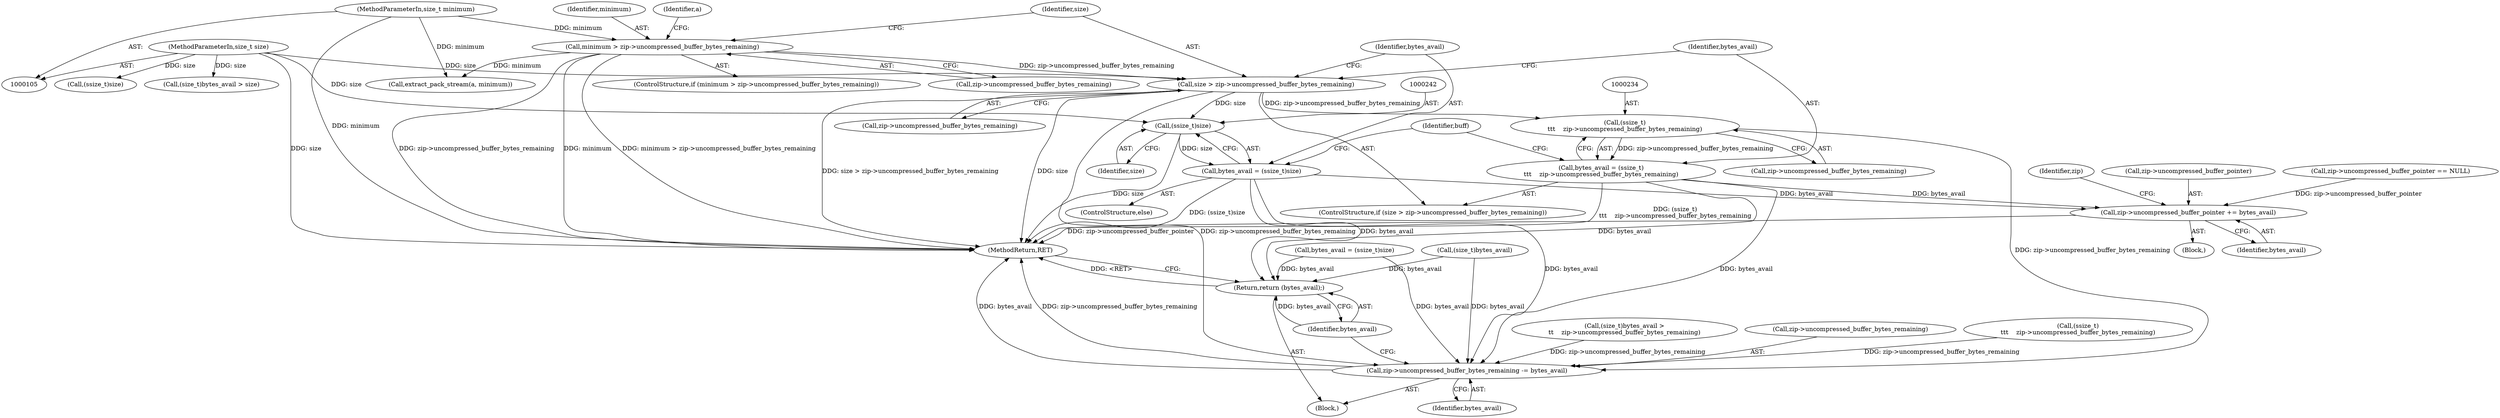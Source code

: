 digraph "0_libarchive_65a23f5dbee4497064e9bb467f81138a62b0dae1@API" {
"1000226" [label="(Call,size > zip->uncompressed_buffer_bytes_remaining)"];
"1000108" [label="(MethodParameterIn,size_t size)"];
"1000211" [label="(Call,minimum > zip->uncompressed_buffer_bytes_remaining)"];
"1000109" [label="(MethodParameterIn,size_t minimum)"];
"1000233" [label="(Call,(ssize_t)\n\t\t\t    zip->uncompressed_buffer_bytes_remaining)"];
"1000231" [label="(Call,bytes_avail = (ssize_t)\n\t\t\t    zip->uncompressed_buffer_bytes_remaining)"];
"1000250" [label="(Call,zip->uncompressed_buffer_pointer += bytes_avail)"];
"1000255" [label="(Call,zip->uncompressed_buffer_bytes_remaining -= bytes_avail)"];
"1000260" [label="(Return,return (bytes_avail);)"];
"1000241" [label="(Call,(ssize_t)size)"];
"1000239" [label="(Call,bytes_avail = (ssize_t)size)"];
"1000209" [label="(Block,)"];
"1000227" [label="(Identifier,size)"];
"1000255" [label="(Call,zip->uncompressed_buffer_bytes_remaining -= bytes_avail)"];
"1000161" [label="(Call,(size_t)bytes_avail >\n\t\t    zip->uncompressed_buffer_bytes_remaining)"];
"1000177" [label="(Call,(size_t)bytes_avail)"];
"1000241" [label="(Call,(ssize_t)size)"];
"1000226" [label="(Call,size > zip->uncompressed_buffer_bytes_remaining)"];
"1000254" [label="(Identifier,bytes_avail)"];
"1000239" [label="(Call,bytes_avail = (ssize_t)size)"];
"1000220" [label="(Identifier,a)"];
"1000210" [label="(ControlStructure,if (minimum > zip->uncompressed_buffer_bytes_remaining))"];
"1000212" [label="(Identifier,minimum)"];
"1000257" [label="(Identifier,zip)"];
"1000261" [label="(Identifier,bytes_avail)"];
"1000251" [label="(Call,zip->uncompressed_buffer_pointer)"];
"1000110" [label="(Block,)"];
"1000219" [label="(Call,extract_pack_stream(a, minimum))"];
"1000250" [label="(Call,zip->uncompressed_buffer_pointer += bytes_avail)"];
"1000211" [label="(Call,minimum > zip->uncompressed_buffer_bytes_remaining)"];
"1000240" [label="(Identifier,bytes_avail)"];
"1000256" [label="(Call,zip->uncompressed_buffer_bytes_remaining)"];
"1000183" [label="(Call,(ssize_t)size)"];
"1000108" [label="(MethodParameterIn,size_t size)"];
"1000259" [label="(Identifier,bytes_avail)"];
"1000176" [label="(Call,(size_t)bytes_avail > size)"];
"1000213" [label="(Call,zip->uncompressed_buffer_bytes_remaining)"];
"1000233" [label="(Call,(ssize_t)\n\t\t\t    zip->uncompressed_buffer_bytes_remaining)"];
"1000170" [label="(Call,(ssize_t)\n\t\t\t    zip->uncompressed_buffer_bytes_remaining)"];
"1000235" [label="(Call,zip->uncompressed_buffer_bytes_remaining)"];
"1000231" [label="(Call,bytes_avail = (ssize_t)\n\t\t\t    zip->uncompressed_buffer_bytes_remaining)"];
"1000260" [label="(Return,return (bytes_avail);)"];
"1000228" [label="(Call,zip->uncompressed_buffer_bytes_remaining)"];
"1000238" [label="(ControlStructure,else)"];
"1000109" [label="(MethodParameterIn,size_t minimum)"];
"1000243" [label="(Identifier,size)"];
"1000232" [label="(Identifier,bytes_avail)"];
"1000225" [label="(ControlStructure,if (size > zip->uncompressed_buffer_bytes_remaining))"];
"1000246" [label="(Identifier,buff)"];
"1000193" [label="(Call,zip->uncompressed_buffer_pointer == NULL)"];
"1000181" [label="(Call,bytes_avail = (ssize_t)size)"];
"1000262" [label="(MethodReturn,RET)"];
"1000226" -> "1000225"  [label="AST: "];
"1000226" -> "1000228"  [label="CFG: "];
"1000227" -> "1000226"  [label="AST: "];
"1000228" -> "1000226"  [label="AST: "];
"1000232" -> "1000226"  [label="CFG: "];
"1000240" -> "1000226"  [label="CFG: "];
"1000226" -> "1000262"  [label="DDG: size"];
"1000226" -> "1000262"  [label="DDG: size > zip->uncompressed_buffer_bytes_remaining"];
"1000108" -> "1000226"  [label="DDG: size"];
"1000211" -> "1000226"  [label="DDG: zip->uncompressed_buffer_bytes_remaining"];
"1000226" -> "1000233"  [label="DDG: zip->uncompressed_buffer_bytes_remaining"];
"1000226" -> "1000241"  [label="DDG: size"];
"1000226" -> "1000255"  [label="DDG: zip->uncompressed_buffer_bytes_remaining"];
"1000108" -> "1000105"  [label="AST: "];
"1000108" -> "1000262"  [label="DDG: size"];
"1000108" -> "1000176"  [label="DDG: size"];
"1000108" -> "1000183"  [label="DDG: size"];
"1000108" -> "1000241"  [label="DDG: size"];
"1000211" -> "1000210"  [label="AST: "];
"1000211" -> "1000213"  [label="CFG: "];
"1000212" -> "1000211"  [label="AST: "];
"1000213" -> "1000211"  [label="AST: "];
"1000220" -> "1000211"  [label="CFG: "];
"1000227" -> "1000211"  [label="CFG: "];
"1000211" -> "1000262"  [label="DDG: minimum"];
"1000211" -> "1000262"  [label="DDG: zip->uncompressed_buffer_bytes_remaining"];
"1000211" -> "1000262"  [label="DDG: minimum > zip->uncompressed_buffer_bytes_remaining"];
"1000109" -> "1000211"  [label="DDG: minimum"];
"1000211" -> "1000219"  [label="DDG: minimum"];
"1000109" -> "1000105"  [label="AST: "];
"1000109" -> "1000262"  [label="DDG: minimum"];
"1000109" -> "1000219"  [label="DDG: minimum"];
"1000233" -> "1000231"  [label="AST: "];
"1000233" -> "1000235"  [label="CFG: "];
"1000234" -> "1000233"  [label="AST: "];
"1000235" -> "1000233"  [label="AST: "];
"1000231" -> "1000233"  [label="CFG: "];
"1000233" -> "1000231"  [label="DDG: zip->uncompressed_buffer_bytes_remaining"];
"1000233" -> "1000255"  [label="DDG: zip->uncompressed_buffer_bytes_remaining"];
"1000231" -> "1000225"  [label="AST: "];
"1000232" -> "1000231"  [label="AST: "];
"1000246" -> "1000231"  [label="CFG: "];
"1000231" -> "1000262"  [label="DDG: (ssize_t)\n\t\t\t    zip->uncompressed_buffer_bytes_remaining"];
"1000231" -> "1000250"  [label="DDG: bytes_avail"];
"1000231" -> "1000255"  [label="DDG: bytes_avail"];
"1000231" -> "1000260"  [label="DDG: bytes_avail"];
"1000250" -> "1000209"  [label="AST: "];
"1000250" -> "1000254"  [label="CFG: "];
"1000251" -> "1000250"  [label="AST: "];
"1000254" -> "1000250"  [label="AST: "];
"1000257" -> "1000250"  [label="CFG: "];
"1000250" -> "1000262"  [label="DDG: zip->uncompressed_buffer_pointer"];
"1000239" -> "1000250"  [label="DDG: bytes_avail"];
"1000193" -> "1000250"  [label="DDG: zip->uncompressed_buffer_pointer"];
"1000255" -> "1000110"  [label="AST: "];
"1000255" -> "1000259"  [label="CFG: "];
"1000256" -> "1000255"  [label="AST: "];
"1000259" -> "1000255"  [label="AST: "];
"1000261" -> "1000255"  [label="CFG: "];
"1000255" -> "1000262"  [label="DDG: bytes_avail"];
"1000255" -> "1000262"  [label="DDG: zip->uncompressed_buffer_bytes_remaining"];
"1000181" -> "1000255"  [label="DDG: bytes_avail"];
"1000177" -> "1000255"  [label="DDG: bytes_avail"];
"1000239" -> "1000255"  [label="DDG: bytes_avail"];
"1000170" -> "1000255"  [label="DDG: zip->uncompressed_buffer_bytes_remaining"];
"1000161" -> "1000255"  [label="DDG: zip->uncompressed_buffer_bytes_remaining"];
"1000260" -> "1000110"  [label="AST: "];
"1000260" -> "1000261"  [label="CFG: "];
"1000261" -> "1000260"  [label="AST: "];
"1000262" -> "1000260"  [label="CFG: "];
"1000260" -> "1000262"  [label="DDG: <RET>"];
"1000261" -> "1000260"  [label="DDG: bytes_avail"];
"1000181" -> "1000260"  [label="DDG: bytes_avail"];
"1000177" -> "1000260"  [label="DDG: bytes_avail"];
"1000239" -> "1000260"  [label="DDG: bytes_avail"];
"1000241" -> "1000239"  [label="AST: "];
"1000241" -> "1000243"  [label="CFG: "];
"1000242" -> "1000241"  [label="AST: "];
"1000243" -> "1000241"  [label="AST: "];
"1000239" -> "1000241"  [label="CFG: "];
"1000241" -> "1000262"  [label="DDG: size"];
"1000241" -> "1000239"  [label="DDG: size"];
"1000239" -> "1000238"  [label="AST: "];
"1000240" -> "1000239"  [label="AST: "];
"1000246" -> "1000239"  [label="CFG: "];
"1000239" -> "1000262"  [label="DDG: (ssize_t)size"];
}
